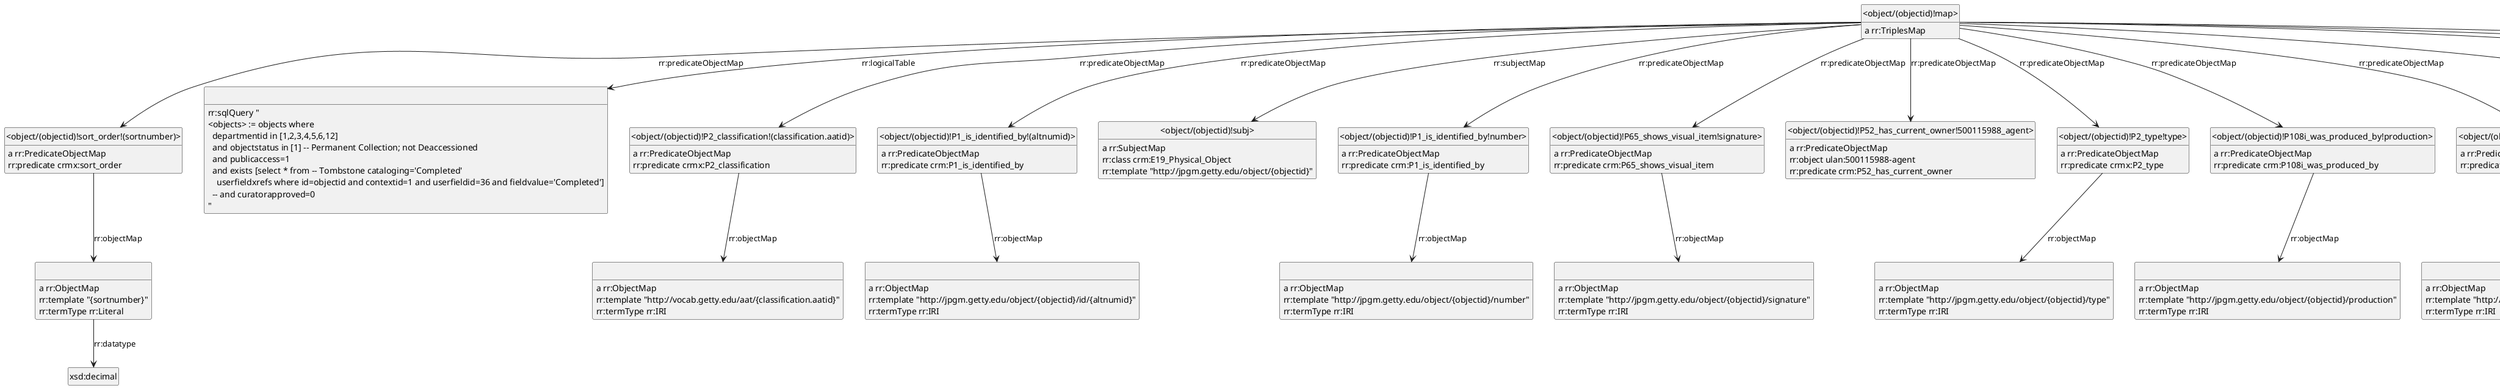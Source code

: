 @startuml
hide empty methods
hide empty attributes
hide circle
skinparam classAttributeIconSize 0
class _object_objectid_sort_order_sortnumber_ as "<object/(objectid)!sort_order!(sortnumber)>"
_object_objectid_sort_order_sortnumber_ : a rr:PredicateObjectMap
class _r1544016337r19_ as " "
_object_objectid_sort_order_sortnumber_ -down-> _r1544016337r19_ : rr:objectMap
_object_objectid_sort_order_sortnumber_ : rr:predicate crmx:sort_order
class _object_objectid_id_P3_has_note_objectid_ as "<object/(objectid)/id!P3_has_note!(objectid)>"
_object_objectid_id_P3_has_note_objectid_ : a rr:PredicateObjectMap
class _r1544016337r22_ as " "
_object_objectid_id_P3_has_note_objectid_ -down-> _r1544016337r22_ : rr:objectMap
_object_objectid_id_P3_has_note_objectid_ : rr:predicate crm:P3_has_note
class _r1544016336r18_ as " "
_r1544016336r18_ : rr:sqlQuery "\n<objects> := objects where \n  departmentid in [1,2,3,4,5,6,12]\n  and objectstatus in [1] -- Permanent Collection; not Deaccessioned \n  and publicaccess=1\n  and exists [select * from -- Tombstone cataloging='Completed'\n    userfieldxrefs where id=objectid and contextid=1 and userfieldid=36 and fieldvalue='Completed']\n  -- and curatorapproved=0  \n"
class _object_objectid_id_map_ as "<object/(objectid)/id!map>"
_object_objectid_id_map_ : a rr:TriplesMap
_object_objectid_id_map_ -down-> _object_objectid_id_P3_has_note_objectid_ : rr:predicateObjectMap
class _object_objectid_id_subj_ as "<object/(objectid)/id!subj>"
_object_objectid_id_map_ -down-> _object_objectid_id_subj_ : rr:subjectMap
class _object_objectid_id_P2_has_type_300404012_ as "<object/(objectid)/id!P2_has_type!300404012>"
_object_objectid_id_map_ -down-> _object_objectid_id_P2_has_type_300404012_ : rr:predicateObjectMap
class _r1544016337r23_ as " "
_object_objectid_id_map_ -down-> _r1544016337r23_ : rr:logicalTable
class _department_departmentid_P131_is_identified_by_name_ as "<department/(departmentid)!P131_is_identified_by!name>"
_department_departmentid_P131_is_identified_by_name_ : a rr:PredicateObjectMap
class _r1544016336r0_ as " "
_department_departmentid_P131_is_identified_by_name_ -down-> _r1544016336r0_ : rr:objectMap
_department_departmentid_P131_is_identified_by_name_ : rr:predicate crm:P131_is_identified_by
class _r1544016336r1_ as " "
_r1544016336r1_ : rr:sqlQuery "select * from \ndepartments\n where maintableid=108\n  and departmentid in [1,2,3,4,5,6,12]\n"
class _object_objectid_production_subj_ as "<object/(objectid)/production!subj>"
_object_objectid_production_subj_ : a rr:SubjectMap
_object_objectid_production_subj_ : rr:class crm:E12_Production
_object_objectid_production_subj_ : rr:template "http://jpgm.getty.edu/object/{objectid}/production"
class _id_type_urlify_description_prefLabel_description_ as "<id/type/urlify(description)!prefLabel!(description)>"
_id_type_urlify_description_prefLabel_description_ : a rr:PredicateObjectMap
class _r1544016336r6_ as " "
_id_type_urlify_description_prefLabel_description_ -down-> _r1544016336r6_ : rr:objectMap
_id_type_urlify_description_prefLabel_description_ : rr:predicate skos:prefLabel
class _r1544016337r20_ as " "
_r1544016337r20_ : a rr:ObjectMap
_r1544016337r20_ : rr:template "{culture}"
_r1544016337r20_ : rr:termType rr:Literal
class _object_objectid_production_P4_has_time_span_date_ as "<object/(objectid)/production!P4_has_time-span!date>"
_object_objectid_production_P4_has_time_span_date_ : a rr:PredicateObjectMap
class _r1544016337r34_ as " "
_object_objectid_production_P4_has_time_span_date_ -down-> _r1544016337r34_ : rr:objectMap
_object_objectid_production_P4_has_time_span_date_ : rr:predicate crm:P4_has_time-span
class _object_objectid_production_date_P82b_end_of_the_end_dateend_ as "<object/(objectid)/production/date!P82b_end_of_the_end!(dateend)>"
_object_objectid_production_date_P82b_end_of_the_end_dateend_ : a rr:PredicateObjectMap
class _r1544016337r38_ as " "
_object_objectid_production_date_P82b_end_of_the_end_dateend_ -down-> _r1544016337r38_ : rr:objectMap
_object_objectid_production_date_P82b_end_of_the_end_dateend_ : rr:predicate crm:P82b_end_of_the_end
class _id_type_map_ as "<id/type/!map>"
_id_type_map_ : a rr:TriplesMap
class _id_type_subj_ as "<id/type/!subj>"
_id_type_map_ -down-> _id_type_subj_ : rr:subjectMap
class _id_type_label_Identifier_type_ as "<id/type/!label!Identifier_type>"
_id_type_map_ -down-> _id_type_label_Identifier_type_ : rr:predicateObjectMap
class _r1544016336r4_ as " "
_id_type_map_ -down-> _r1544016336r4_ : rr:logicalTable
class _r1544016336r11_ as " "
_r1544016336r11_ : a rr:ObjectMap
_r1544016336r11_ : rr:template "http://jpgm.getty.edu/object/status/{objectstatusid}"
_r1544016336r11_ : rr:termType rr:IRI
class _object_objectid_type_prefLabel_objectname_ as "<object/(objectid)/type!prefLabel!(objectname)>"
_object_objectid_type_prefLabel_objectname_ : a rr:PredicateObjectMap
class _r1544016337r43_ as " "
_object_objectid_type_prefLabel_objectname_ -down-> _r1544016337r43_ : rr:objectMap
_object_objectid_type_prefLabel_objectname_ : rr:predicate skos:prefLabel
_r1544016336r4_ : rr:sqlQuery "select * from \n<objects>, altnums\n where altnums.tableid=108\n  and objects.objectid=altnums.id\n-- TODO MUSLOD-9: \n-- map description to AAT or urlify it?\n-- ignore remarks?\n"
_id_type_label_Identifier_type_ : a rr:PredicateObjectMap
_id_type_label_Identifier_type_ : rr:object "Identifier type"
_id_type_label_Identifier_type_ : rr:predicate rdfs:label
class _object_status_label_Object_status_ as "<object/status/!label!Object_status>"
_object_status_label_Object_status_ : a rr:PredicateObjectMap
_object_status_label_Object_status_ : rr:object "Object status"
_object_status_label_Object_status_ : rr:predicate rdfs:label
class _r1544016336r16_ as " "
_r1544016336r16_ : a rr:ObjectMap
_r1544016336r16_ : rr:template "http://jpgm.getty.edu/object/{objectid}/marking"
_r1544016336r16_ : rr:termType rr:IRI
class _object_objectid_id_altnumid_P3_has_note_altnum_ as "<object/(objectid)/id/(altnumid)!P3_has_note!(altnum)>"
_object_objectid_id_altnumid_P3_has_note_altnum_ : a rr:PredicateObjectMap
class _r1544016337r25_ as " "
_object_objectid_id_altnumid_P3_has_note_altnum_ -down-> _r1544016337r25_ : rr:objectMap
_object_objectid_id_altnumid_P3_has_note_altnum_ : rr:predicate crm:P3_has_note
class _object_objectid_marking_subj_ as "<object/(objectid)/marking!subj>"
_object_objectid_marking_subj_ : a rr:SubjectMap
_object_objectid_marking_subj_ : rr:class crm:E37_Mark
_object_objectid_marking_subj_ : rr:template "http://jpgm.getty.edu/object/{objectid}/marking"
class _object_objectid_inscription_subj_ as "<object/(objectid)/inscription!subj>"
_object_objectid_inscription_subj_ : a rr:SubjectMap
_object_objectid_inscription_subj_ : rr:class crm:E34_Inscription
_object_objectid_inscription_subj_ : rr:template "http://jpgm.getty.edu/object/{objectid}/inscription"
class _object_objectid_P2_classification_classification_aatid_ as "<object/(objectid)!P2_classification!(classification.aatid)>"
_object_objectid_P2_classification_classification_aatid_ : a rr:PredicateObjectMap
class _r1544016336r10_ as " "
_object_objectid_P2_classification_classification_aatid_ -down-> _r1544016336r10_ : rr:objectMap
_object_objectid_P2_classification_classification_aatid_ : rr:predicate crmx:P2_classification
class _r1544016336r3_ as " "
_r1544016336r3_ : rr:sqlQuery "select * from \ndepartments\n where maintableid=108\n  and departmentid in [1,2,3,4,5,6,12]\n"
class _id_type_urlify_description_subj_ as "<id/type/urlify(description)!subj>"
_id_type_urlify_description_subj_ : a rr:SubjectMap
_id_type_urlify_description_subj_ : rr:class skos:Concept
_id_type_urlify_description_subj_ : rr:template "http://jpgm.getty.edu/id/type/urlify{description}"
class _object_objectid_number_P2_has_type_300312355_ as "<object/(objectid)/number!P2_has_type!300312355>"
_object_objectid_number_P2_has_type_300312355_ : a rr:PredicateObjectMap
class aat_300312355 as "aat:300312355"
_object_objectid_number_P2_has_type_300312355_ -down-> aat_300312355 : rr:object
_object_objectid_number_P2_has_type_300312355_ : rr:predicate crm:P2_has_type
class ulan_500115988_agent_subj as "ulan:500115988-agent!subj"
ulan_500115988_agent_subj : a rr:SubjectMap
ulan_500115988_agent_subj : rr:class crm:E40_Legal_Body
ulan_500115988_agent_subj : rr:constant ulan:500115988-agent
class _r1544016337r26_ as " "
_r1544016337r26_ : rr:sqlQuery "select * from \n<objects>, altnums\n where altnums.tableid=108\n  and objects.objectid=altnums.id\n-- TODO MUSLOD-9: \n-- map description to AAT or urlify it?\n-- ignore remarks?\n"
class _r1544016337r33_ as " "
_r1544016337r33_ : a rr:ObjectMap
_r1544016337r33_ : rr:template "http://jpgm.getty.edu/object/{objectid}/culture/{objcontextid}"
_r1544016337r33_ : rr:termType rr:IRI
class _object_objectid_marking_map_ as "<object/(objectid)/marking!map>"
_object_objectid_marking_map_ : a rr:TriplesMap
class _object_objectid_marking_P2_has_type_300028744_ as "<object/(objectid)/marking!P2_has_type!300028744>"
_object_objectid_marking_map_ -down-> _object_objectid_marking_P2_has_type_300028744_ : rr:predicateObjectMap
class _object_objectid_marking_P3_has_note_markings_ as "<object/(objectid)/marking!P3_has_note!(markings)>"
_object_objectid_marking_map_ -down-> _object_objectid_marking_P3_has_note_markings_ : rr:predicateObjectMap
_object_objectid_marking_map_ -down-> _object_objectid_marking_subj_ : rr:subjectMap
class _r1544016337r30_ as " "
_object_objectid_marking_map_ -down-> _r1544016337r30_ : rr:logicalTable
class _r1544016337r49_ as " "
_r1544016337r49_ : rr:sqlQuery "select * from \n<objects>\n where objectstatus=1 -- Permanent Collection\n"
class _r1544016337r42_ as " "
_r1544016337r42_ : rr:sqlQuery "\n<objects> := objects where \n  departmentid in [1,2,3,4,5,6,12]\n  and objectstatus in [1] -- Permanent Collection; not Deaccessioned \n  and publicaccess=1\n  and exists [select * from -- Tombstone cataloging='Completed'\n    userfieldxrefs where id=objectid and contextid=1 and userfieldid=36 and fieldvalue='Completed']\n  -- and curatorapproved=0  \n"
class _object_objectid_P1_is_identified_by_altnumid_ as "<object/(objectid)!P1_is_identified_by!(altnumid)>"
_object_objectid_P1_is_identified_by_altnumid_ : a rr:PredicateObjectMap
class _r1544016336r8_ as " "
_object_objectid_P1_is_identified_by_altnumid_ -down-> _r1544016336r8_ : rr:objectMap
_object_objectid_P1_is_identified_by_altnumid_ : rr:predicate crm:P1_is_identified_by
class _object_objectid_production_date_map_ as "<object/(objectid)/production/date!map>"
_object_objectid_production_date_map_ : a rr:TriplesMap
class _object_objectid_production_date_P3_has_note_dated_ as "<object/(objectid)/production/date!P3_has_note!(dated)>"
_object_objectid_production_date_map_ -down-> _object_objectid_production_date_P3_has_note_dated_ : rr:predicateObjectMap
class _object_objectid_production_date_subj_ as "<object/(objectid)/production/date!subj>"
_object_objectid_production_date_map_ -down-> _object_objectid_production_date_subj_ : rr:subjectMap
class _object_objectid_production_date_P82a_begin_of_the_begin_datebegin_ as "<object/(objectid)/production/date!P82a_begin_of_the_begin!(datebegin)>"
_object_objectid_production_date_map_ -down-> _object_objectid_production_date_P82a_begin_of_the_begin_datebegin_ : rr:predicateObjectMap
_object_objectid_production_date_map_ -down-> _object_objectid_production_date_P82b_end_of_the_end_dateend_ : rr:predicateObjectMap
class _r1544016337r39_ as " "
_object_objectid_production_date_map_ -down-> _r1544016337r39_ : rr:logicalTable
class _r1544016337r37_ as " "
_r1544016337r37_ : a rr:ObjectMap
class xsd_gYear as "xsd:gYear"
_r1544016337r37_ -down-> xsd_gYear : rr:datatype
_r1544016337r37_ : rr:template "{datebegin}"
_r1544016337r37_ : rr:termType rr:Literal
class aat_classification_aatid_subj as "aat:(classification.aatid)!subj"
aat_classification_aatid_subj : a rr:SubjectMap
aat_classification_aatid_subj : rr:template "http://vocab.getty.edu/aat/{classification.aatid}"
class _r1544016337r45_ as " "
_r1544016337r45_ : rr:sqlQuery "select * from \nobjectstatus\n where objectstatusid in [1,3]\n"
class _r1544016337r44_ as " "
_r1544016337r44_ : rr:sqlQuery "select * from \nobjectstatus\n where objectstatusid in [1,3]\n"
class _department_departmentid_P107i_is_current_or_former_member_of_500115988_agent_ as "<department/(departmentid)!P107i_is_current_or_former_member_of!500115988_agent>"
_department_departmentid_P107i_is_current_or_former_member_of_500115988_agent_ : a rr:PredicateObjectMap
_department_departmentid_P107i_is_current_or_former_member_of_500115988_agent_ : rr:object ulan:500115988-agent
_department_departmentid_P107i_is_current_or_former_member_of_500115988_agent_ : rr:predicate crm:P107i_is_current_or_former_member_of
_r1544016337r34_ : a rr:ObjectMap
_r1544016337r34_ : rr:template "http://jpgm.getty.edu/object/{objectid}/production/date"
_r1544016337r34_ : rr:termType rr:IRI
class _r1544016337r35_ as " "
_r1544016337r35_ : rr:sqlQuery "select * from \n<objects>\n where dated is not null or datebegin is not null or dateend is not null\n"
class _r1544016337r47_ as " "
_r1544016337r47_ : rr:sqlQuery "select * from \n<objects>, classification\n where object.classificationid=classification.classificationid\n"
class _object_status_subj_ as "<object/status/!subj>"
_object_status_subj_ : a rr:SubjectMap
_object_status_subj_ : rr:class skos:ConceptScheme
_object_status_subj_ : rr:constant <object/status/>
class _object_objectid_type_subj_ as "<object/(objectid)/type!subj>"
_object_objectid_type_subj_ : a rr:SubjectMap
_object_objectid_type_subj_ : rr:class skos:Concept
_object_objectid_type_subj_ : rr:template "http://jpgm.getty.edu/object/{objectid}/type"
class _r1544016337r32_ as " "
_r1544016337r32_ : rr:sqlQuery "\n<objects> := objects where \n  departmentid in [1,2,3,4,5,6,12]\n  and objectstatus in [1] -- Permanent Collection; not Deaccessioned \n  and publicaccess=1\n  and exists [select * from -- Tombstone cataloging='Completed'\n    userfieldxrefs where id=objectid and contextid=1 and userfieldid=36 and fieldvalue='Completed']\n  -- and curatorapproved=0  \n"
_r1544016337r39_ : rr:sqlQuery "select * from \n<objects>\n where dated is not null or datebegin is not null or dateend is not null\n"
_r1544016337r43_ : a rr:ObjectMap
_r1544016337r43_ : rr:template "{objectname}"
_r1544016337r43_ : rr:termType rr:Literal
class _object_objectid_subj_ as "<object/(objectid)!subj>"
_object_objectid_subj_ : a rr:SubjectMap
_object_objectid_subj_ : rr:class crm:E19_Physical_Object
_object_objectid_subj_ : rr:template "http://jpgm.getty.edu/object/{objectid}"
_object_objectid_production_date_P3_has_note_dated_ : a rr:PredicateObjectMap
class _r1544016337r36_ as " "
_object_objectid_production_date_P3_has_note_dated_ -down-> _r1544016337r36_ : rr:objectMap
_object_objectid_production_date_P3_has_note_dated_ : rr:predicate crm:P3_has_note
class _id_type_urlify_description_map_ as "<id/type/urlify(description)!map>"
_id_type_urlify_description_map_ : a rr:TriplesMap
_id_type_urlify_description_map_ -down-> _id_type_urlify_description_prefLabel_description_ : rr:predicateObjectMap
class _id_type_urlify_description_inScheme_ as "<id/type/urlify(description)!inScheme!>"
_id_type_urlify_description_map_ -down-> _id_type_urlify_description_inScheme_ : rr:predicateObjectMap
_id_type_urlify_description_map_ -down-> _id_type_urlify_description_subj_ : rr:subjectMap
class _r1544016336r5_ as " "
_id_type_urlify_description_map_ -down-> _r1544016336r5_ : rr:logicalTable
_r1544016336r5_ : rr:sqlQuery "select * from \n<objects>, altnums\n where altnums.tableid=108\n  and objects.objectid=altnums.id\n-- TODO MUSLOD-9: \n-- map description to AAT or urlify it?\n-- ignore remarks?\n"
_r1544016336r10_ : a rr:ObjectMap
_r1544016336r10_ : rr:template "http://vocab.getty.edu/aat/{classification.aatid}"
_r1544016336r10_ : rr:termType rr:IRI
_r1544016337r19_ : a rr:ObjectMap
class xsd_decimal as "xsd:decimal"
_r1544016337r19_ -down-> xsd_decimal : rr:datatype
_r1544016337r19_ : rr:template "{sortnumber}"
_r1544016337r19_ : rr:termType rr:Literal
class _r1544016337r21_ as " "
_r1544016337r21_ : rr:sqlQuery "select * from \n<objects>, objcontext\n where objects.objectid=objcontext.objectid\n  and culture is not null\n"
_r1544016336r6_ : a rr:ObjectMap
_r1544016336r6_ : rr:template "{description}"
_r1544016336r6_ : rr:termType rr:Literal
class _object_status_map_ as "<object/status/!map>"
_object_status_map_ : a rr:TriplesMap
_object_status_map_ -down-> _object_status_label_Object_status_ : rr:predicateObjectMap
_object_status_map_ -down-> _object_status_subj_ : rr:subjectMap
_object_status_map_ -down-> _r1544016337r44_ : rr:logicalTable
_object_objectid_id_P2_has_type_300404012_ : a rr:PredicateObjectMap
class aat_300404012 as "aat:300404012"
_object_objectid_id_P2_has_type_300404012_ -down-> aat_300404012 : rr:object
_object_objectid_id_P2_has_type_300404012_ : rr:predicate crm:P2_has_type
_object_objectid_marking_P3_has_note_markings_ : a rr:PredicateObjectMap
class _r1544016337r29_ as " "
_object_objectid_marking_P3_has_note_markings_ -down-> _r1544016337r29_ : rr:objectMap
_object_objectid_marking_P3_has_note_markings_ : rr:predicate crm:P3_has_note
class _r1544016337r28_ as " "
_r1544016337r28_ : rr:sqlQuery "\n<objects> := objects where \n  departmentid in [1,2,3,4,5,6,12]\n  and objectstatus in [1] -- Permanent Collection; not Deaccessioned \n  and publicaccess=1\n  and exists [select * from -- Tombstone cataloging='Completed'\n    userfieldxrefs where id=objectid and contextid=1 and userfieldid=36 and fieldvalue='Completed']\n  -- and curatorapproved=0  \n"
class _department_departmentid_subj_ as "<department/(departmentid)!subj>"
_department_departmentid_subj_ : a rr:SubjectMap
_department_departmentid_subj_ : rr:class crm:E74_Group
_department_departmentid_subj_ : rr:template "http://jpgm.getty.edu/department/{departmentid}"
_r1544016336r0_ : a rr:ObjectMap
_r1544016336r0_ : rr:template "http://jpgm.getty.edu/department/{departmentid}/name"
_r1544016336r0_ : rr:termType rr:IRI
class _department_departmentid_map_ as "<department/(departmentid)!map>"
_department_departmentid_map_ : a rr:TriplesMap
_department_departmentid_map_ -down-> _department_departmentid_P131_is_identified_by_name_ : rr:predicateObjectMap
_department_departmentid_map_ -down-> _department_departmentid_subj_ : rr:subjectMap
_department_departmentid_map_ -down-> _department_departmentid_P107i_is_current_or_former_member_of_500115988_agent_ : rr:predicateObjectMap
_department_departmentid_map_ -down-> _r1544016336r1_ : rr:logicalTable
_r1544016337r30_ : rr:sqlQuery "\n<objects> := objects where \n  departmentid in [1,2,3,4,5,6,12]\n  and objectstatus in [1] -- Permanent Collection; not Deaccessioned \n  and publicaccess=1\n  and exists [select * from -- Tombstone cataloging='Completed'\n    userfieldxrefs where id=objectid and contextid=1 and userfieldid=36 and fieldvalue='Completed']\n  -- and curatorapproved=0  \n"
class _object_objectid_P1_is_identified_by_number_ as "<object/(objectid)!P1_is_identified_by!number>"
_object_objectid_P1_is_identified_by_number_ : a rr:PredicateObjectMap
class _r1544016336r9_ as " "
_object_objectid_P1_is_identified_by_number_ -down-> _r1544016336r9_ : rr:objectMap
_object_objectid_P1_is_identified_by_number_ : rr:predicate crm:P1_is_identified_by
class _object_status_objectstatusid_inScheme_ as "<object/status/(objectstatusid)!inScheme!>"
_object_status_objectstatusid_inScheme_ : a rr:PredicateObjectMap
_object_status_objectstatusid_inScheme_ : rr:object <object/status/>
_object_status_objectstatusid_inScheme_ : rr:predicate skos:inScheme
class ulan_500115988_agent_label_JPGM as "ulan:500115988-agent!label!JPGM"
ulan_500115988_agent_label_JPGM : a rr:PredicateObjectMap
ulan_500115988_agent_label_JPGM : rr:object "JPGM"
ulan_500115988_agent_label_JPGM : rr:predicate rdfs:label
class _object_objectid_number_subj_ as "<object/(objectid)/number!subj>"
_object_objectid_number_subj_ : a rr:SubjectMap
_object_objectid_number_subj_ : rr:class crm:E42_Identifier
_object_objectid_number_subj_ : rr:template "http://jpgm.getty.edu/object/{objectid}/number"
_r1544016336r8_ : a rr:ObjectMap
_r1544016336r8_ : rr:template "http://jpgm.getty.edu/object/{objectid}/id/{altnumid}"
_r1544016336r8_ : rr:termType rr:IRI
class _object_objectid_P65_shows_visual_item_signature_ as "<object/(objectid)!P65_shows_visual_item!signature>"
_object_objectid_P65_shows_visual_item_signature_ : a rr:PredicateObjectMap
class _r1544016336r17_ as " "
_object_objectid_P65_shows_visual_item_signature_ -down-> _r1544016336r17_ : rr:objectMap
_object_objectid_P65_shows_visual_item_signature_ : rr:predicate crm:P65_shows_visual_item
_id_type_urlify_description_inScheme_ : a rr:PredicateObjectMap
_id_type_urlify_description_inScheme_ : rr:object <id/type/>
_id_type_urlify_description_inScheme_ : rr:predicate skos:inScheme
class _r1544016336r7_ as " "
_r1544016336r7_ : a rr:ObjectMap
_r1544016336r7_ : rr:template "http://jpgm.getty.edu/object/{objectid}/production"
_r1544016336r7_ : rr:termType rr:IRI
class _object_objectid_id_altnumid_map_ as "<object/(objectid)/id/(altnumid)!map>"
_object_objectid_id_altnumid_map_ : a rr:TriplesMap
class _object_objectid_id_altnumid_P2_has_type_urlify_description_ as "<object/(objectid)/id/(altnumid)!P2_has_type!urlify(description)>"
_object_objectid_id_altnumid_map_ -down-> _object_objectid_id_altnumid_P2_has_type_urlify_description_ : rr:predicateObjectMap
_object_objectid_id_altnumid_map_ -down-> _object_objectid_id_altnumid_P3_has_note_altnum_ : rr:predicateObjectMap
class _object_objectid_id_altnumid_subj_ as "<object/(objectid)/id/(altnumid)!subj>"
_object_objectid_id_altnumid_map_ -down-> _object_objectid_id_altnumid_subj_ : rr:subjectMap
_object_objectid_id_altnumid_map_ -down-> _r1544016337r26_ : rr:logicalTable
class _object_status_objectstatusid_prefLabel_objectstatus_ as "<object/status/(objectstatusid)!prefLabel!(objectstatus)>"
_object_status_objectstatusid_prefLabel_objectstatus_ : a rr:PredicateObjectMap
class _r1544016337r46_ as " "
_object_status_objectstatusid_prefLabel_objectstatus_ -down-> _r1544016337r46_ : rr:objectMap
_object_status_objectstatusid_prefLabel_objectstatus_ : rr:predicate skos:prefLabel
class _r1544016337r40_ as " "
_r1544016337r40_ : a rr:ObjectMap
_r1544016337r40_ : rr:template "{signed}"
_r1544016337r40_ : rr:termType rr:Literal
class _object_objectid_culture_objcontextid_P3_has_note_culture_ as "<object/(objectid)/culture/(objcontextid)!P3_has_note!(culture)>"
_object_objectid_culture_objcontextid_P3_has_note_culture_ : a rr:PredicateObjectMap
_object_objectid_culture_objcontextid_P3_has_note_culture_ -down-> _r1544016337r20_ : rr:objectMap
_object_objectid_culture_objcontextid_P3_has_note_culture_ : rr:predicate crm:P3_has_note
class _object_status_objectstatusid_subj_ as "<object/status/(objectstatusid)!subj>"
_object_status_objectstatusid_subj_ : a rr:SubjectMap
_object_status_objectstatusid_subj_ : rr:class crm:E55_Type
_object_status_objectstatusid_subj_ : rr:template "http://jpgm.getty.edu/object/status/{objectstatusid}"
class _object_objectid_P52_has_current_owner_500115988_agent_ as "<object/(objectid)!P52_has_current_owner!500115988_agent>"
_object_objectid_P52_has_current_owner_500115988_agent_ : a rr:PredicateObjectMap
_object_objectid_P52_has_current_owner_500115988_agent_ : rr:object ulan:500115988-agent
_object_objectid_P52_has_current_owner_500115988_agent_ : rr:predicate crm:P52_has_current_owner
class _object_objectid_number_map_ as "<object/(objectid)/number!map>"
_object_objectid_number_map_ : a rr:TriplesMap
class _object_objectid_number_P3_has_note_objectnumber_ as "<object/(objectid)/number!P3_has_note!(objectnumber)>"
_object_objectid_number_map_ -down-> _object_objectid_number_P3_has_note_objectnumber_ : rr:predicateObjectMap
_object_objectid_number_map_ -down-> _object_objectid_number_P2_has_type_300312355_ : rr:predicateObjectMap
_object_objectid_number_map_ -down-> _object_objectid_number_subj_ : rr:subjectMap
_object_objectid_number_map_ -down-> _r1544016337r32_ : rr:logicalTable
class _r1544016336r13_ as " "
_r1544016336r13_ : a rr:ObjectMap
_r1544016336r13_ : rr:template "http://jpgm.getty.edu/object/{objectid}/id"
_r1544016336r13_ : rr:termType rr:IRI
class _object_objectid_culture_objcontextid_map_ as "<object/(objectid)/culture/(objcontextid)!map>"
_object_objectid_culture_objcontextid_map_ : a rr:TriplesMap
_object_objectid_culture_objcontextid_map_ -down-> _object_objectid_culture_objcontextid_P3_has_note_culture_ : rr:predicateObjectMap
class _object_objectid_culture_objcontextid_subj_ as "<object/(objectid)/culture/(objcontextid)!subj>"
_object_objectid_culture_objcontextid_map_ -down-> _object_objectid_culture_objcontextid_subj_ : rr:subjectMap
_object_objectid_culture_objcontextid_map_ -down-> _r1544016337r21_ : rr:logicalTable
class _object_objectid_production_P10_falls_within_objcontextid_ as "<object/(objectid)/production!P10_falls_within!(objcontextid)>"
_object_objectid_production_P10_falls_within_objcontextid_ : a rr:PredicateObjectMap
_object_objectid_production_P10_falls_within_objcontextid_ -down-> _r1544016337r33_ : rr:objectMap
_object_objectid_production_P10_falls_within_objcontextid_ : rr:predicate crm:P10_falls_within
class _object_objectid_P2_type_type_ as "<object/(objectid)!P2_type!type>"
_object_objectid_P2_type_type_ : a rr:PredicateObjectMap
class _r1544016336r12_ as " "
_object_objectid_P2_type_type_ -down-> _r1544016336r12_ : rr:objectMap
_object_objectid_P2_type_type_ : rr:predicate crmx:P2_type
class _object_objectid_inscription_P2_has_type_300028702_ as "<object/(objectid)/inscription!P2_has_type!300028702>"
_object_objectid_inscription_P2_has_type_300028702_ : a rr:PredicateObjectMap
class aat_300028702 as "aat:300028702"
_object_objectid_inscription_P2_has_type_300028702_ -down-> aat_300028702 : rr:object
_object_objectid_inscription_P2_has_type_300028702_ : rr:predicate crm:P2_has_type
_r1544016336r17_ : a rr:ObjectMap
_r1544016336r17_ : rr:template "http://jpgm.getty.edu/object/{objectid}/signature"
_r1544016336r17_ : rr:termType rr:IRI
class _department_departmentid_name_subj_ as "<department/(departmentid)/name!subj>"
_department_departmentid_name_subj_ : a rr:SubjectMap
_department_departmentid_name_subj_ : rr:class crm:E82_Actor_Appellation
_department_departmentid_name_subj_ : rr:template "http://jpgm.getty.edu/department/{departmentid}/name"
class _r1544016336r2_ as " "
_r1544016336r2_ : a rr:ObjectMap
_r1544016336r2_ : rr:template "{department}"
_r1544016336r2_ : rr:termType rr:Literal
class _object_objectid_production_map_ as "<object/(objectid)/production!map>"
_object_objectid_production_map_ : a rr:TriplesMap
_object_objectid_production_map_ -down-> _object_objectid_production_P4_has_time_span_date_ : rr:predicateObjectMap
_object_objectid_production_map_ -down-> _object_objectid_production_subj_ : rr:subjectMap
_object_objectid_production_map_ -down-> _object_objectid_production_P10_falls_within_objcontextid_ : rr:predicateObjectMap
_object_objectid_production_map_ -down-> _r1544016337r35_ : rr:logicalTable
class _object_objectid_P108i_was_produced_by_production_ as "<object/(objectid)!P108i_was_produced_by!production>"
_object_objectid_P108i_was_produced_by_production_ : a rr:PredicateObjectMap
_object_objectid_P108i_was_produced_by_production_ -down-> _r1544016336r7_ : rr:objectMap
_object_objectid_P108i_was_produced_by_production_ : rr:predicate crm:P108i_was_produced_by
class _object_objectid_type_map_ as "<object/(objectid)/type!map>"
_object_objectid_type_map_ : a rr:TriplesMap
_object_objectid_type_map_ -down-> _object_objectid_type_prefLabel_objectname_ : rr:predicateObjectMap
_object_objectid_type_map_ -down-> _object_objectid_type_subj_ : rr:subjectMap
_object_objectid_type_map_ -down-> _r1544016337r42_ : rr:logicalTable
class _r1544016336r15_ as " "
_r1544016336r15_ : a rr:ObjectMap
_r1544016336r15_ : rr:template "http://jpgm.getty.edu/object/{objectid}/inscription"
_r1544016336r15_ : rr:termType rr:IRI
class _r1544016336r14_ as " "
_r1544016336r14_ : a rr:ObjectMap
_r1544016336r14_ : rr:template "http://jpgm.getty.edu/department/{departmentid}"
_r1544016336r14_ : rr:termType rr:IRI
class _object_objectid_inscription_P3_has_note_inscribed_ as "<object/(objectid)/inscription!P3_has_note!(inscribed)>"
_object_objectid_inscription_P3_has_note_inscribed_ : a rr:PredicateObjectMap
class _r1544016337r27_ as " "
_object_objectid_inscription_P3_has_note_inscribed_ -down-> _r1544016337r27_ : rr:objectMap
_object_objectid_inscription_P3_has_note_inscribed_ : rr:predicate crm:P3_has_note
_r1544016336r12_ : a rr:ObjectMap
_r1544016336r12_ : rr:template "http://jpgm.getty.edu/object/{objectid}/type"
_r1544016336r12_ : rr:termType rr:IRI
_object_objectid_marking_P2_has_type_300028744_ : a rr:PredicateObjectMap
class aat_300028744 as "aat:300028744"
_object_objectid_marking_P2_has_type_300028744_ -down-> aat_300028744 : rr:object
_object_objectid_marking_P2_has_type_300028744_ : rr:predicate crm:P2_has_type
_object_objectid_id_subj_ : a rr:SubjectMap
_object_objectid_id_subj_ : rr:class crm:E42_Identifier
_object_objectid_id_subj_ : rr:template "http://jpgm.getty.edu/object/{objectid}/id"
class _object_objectid_P48_has_preferred_identifier_id_ as "<object/(objectid)!P48_has_preferred_identifier!id>"
_object_objectid_P48_has_preferred_identifier_id_ : a rr:PredicateObjectMap
_object_objectid_P48_has_preferred_identifier_id_ -down-> _r1544016336r13_ : rr:objectMap
_object_objectid_P48_has_preferred_identifier_id_ : rr:predicate crm:P48_has_preferred_identifier
class _department_departmentid_name_map_ as "<department/(departmentid)/name!map>"
_department_departmentid_name_map_ : a rr:TriplesMap
_department_departmentid_name_map_ -down-> _department_departmentid_name_subj_ : rr:subjectMap
class _department_departmentid_name_P3_has_note_department_ as "<department/(departmentid)/name!P3_has_note!(department)>"
_department_departmentid_name_map_ -down-> _department_departmentid_name_P3_has_note_department_ : rr:predicateObjectMap
_department_departmentid_name_map_ -down-> _r1544016336r3_ : rr:logicalTable
_r1544016336r9_ : a rr:ObjectMap
_r1544016336r9_ : rr:template "http://jpgm.getty.edu/object/{objectid}/number"
_r1544016336r9_ : rr:termType rr:IRI
_r1544016337r25_ : a rr:ObjectMap
_r1544016337r25_ : rr:template "{altnum}"
_r1544016337r25_ : rr:termType rr:Literal
class aat_classification_aatid_prefLabel_classification_ as "aat:(classification.aatid)!prefLabel!(classification)"
aat_classification_aatid_prefLabel_classification_ : a rr:PredicateObjectMap
class _r1544016337r48_ as " "
aat_classification_aatid_prefLabel_classification_ -down-> _r1544016337r48_ : rr:objectMap
aat_classification_aatid_prefLabel_classification_ : rr:predicate skos:prefLabel
class _r1544016337r24_ as " "
_r1544016337r24_ : a rr:ObjectMap
_r1544016337r24_ : rr:template "http://jpgm.getty.edu/id/type/urlify{description}"
_r1544016337r24_ : rr:termType rr:IRI
class _object_objectid_inscription_map_ as "<object/(objectid)/inscription!map>"
_object_objectid_inscription_map_ : a rr:TriplesMap
_object_objectid_inscription_map_ -down-> _object_objectid_inscription_P2_has_type_300028702_ : rr:predicateObjectMap
_object_objectid_inscription_map_ -down-> _object_objectid_inscription_subj_ : rr:subjectMap
_object_objectid_inscription_map_ -down-> _object_objectid_inscription_P3_has_note_inscribed_ : rr:predicateObjectMap
_object_objectid_inscription_map_ -down-> _r1544016337r28_ : rr:logicalTable
_r1544016337r46_ : a rr:ObjectMap
_r1544016337r46_ : rr:template "{objectstatus}"
_r1544016337r46_ : rr:termType rr:Literal
class _object_objectid_signature_map_ as "<object/(objectid)/signature!map>"
_object_objectid_signature_map_ : a rr:TriplesMap
class _object_objectid_signature_P2_has_type_300028705_ as "<object/(objectid)/signature!P2_has_type!300028705>"
_object_objectid_signature_map_ -down-> _object_objectid_signature_P2_has_type_300028705_ : rr:predicateObjectMap
class _object_objectid_signature_P3_has_note_signed_ as "<object/(objectid)/signature!P3_has_note!(signed)>"
_object_objectid_signature_map_ -down-> _object_objectid_signature_P3_has_note_signed_ : rr:predicateObjectMap
class _object_objectid_signature_subj_ as "<object/(objectid)/signature!subj>"
_object_objectid_signature_map_ -down-> _object_objectid_signature_subj_ : rr:subjectMap
class _r1544016337r41_ as " "
_object_objectid_signature_map_ -down-> _r1544016337r41_ : rr:logicalTable
_r1544016337r22_ : a rr:ObjectMap
_r1544016337r22_ : rr:template "{objectid}"
_r1544016337r22_ : rr:termType rr:Literal
_r1544016337r29_ : a rr:ObjectMap
_r1544016337r29_ : rr:template "{markings}"
_r1544016337r29_ : rr:termType rr:Literal
class aat_classification_aatid_map as "aat:(classification.aatid)!map"
aat_classification_aatid_map : a rr:TriplesMap
aat_classification_aatid_map -down-> aat_classification_aatid_subj : rr:subjectMap
aat_classification_aatid_map -down-> aat_classification_aatid_prefLabel_classification_ : rr:predicateObjectMap
aat_classification_aatid_map -down-> _r1544016337r47_ : rr:logicalTable
class _object_objectid_P50_has_current_keeper_departmentid_ as "<object/(objectid)!P50_has_current_keeper!(departmentid)>"
_object_objectid_P50_has_current_keeper_departmentid_ : a rr:PredicateObjectMap
_object_objectid_P50_has_current_keeper_departmentid_ -down-> _r1544016336r14_ : rr:objectMap
_object_objectid_P50_has_current_keeper_departmentid_ : rr:predicate crm:P50_has_current_keeper
class _object_objectid_P2_status_objectstatusid_ as "<object/(objectid)!P2_status!(objectstatusid)>"
_object_objectid_P2_status_objectstatusid_ : a rr:PredicateObjectMap
_object_objectid_P2_status_objectstatusid_ -down-> _r1544016336r11_ : rr:objectMap
_object_objectid_P2_status_objectstatusid_ : rr:predicate crmx:P2_status
_object_objectid_number_P3_has_note_objectnumber_ : a rr:PredicateObjectMap
class _r1544016337r31_ as " "
_object_objectid_number_P3_has_note_objectnumber_ -down-> _r1544016337r31_ : rr:objectMap
_object_objectid_number_P3_has_note_objectnumber_ : rr:predicate crm:P3_has_note
_r1544016337r23_ : rr:sqlQuery "\n<objects> := objects where \n  departmentid in [1,2,3,4,5,6,12]\n  and objectstatus in [1] -- Permanent Collection; not Deaccessioned \n  and publicaccess=1\n  and exists [select * from -- Tombstone cataloging='Completed'\n    userfieldxrefs where id=objectid and contextid=1 and userfieldid=36 and fieldvalue='Completed']\n  -- and curatorapproved=0  \n"
_object_objectid_signature_P2_has_type_300028705_ : a rr:PredicateObjectMap
class aat_300028705 as "aat:300028705"
_object_objectid_signature_P2_has_type_300028705_ -down-> aat_300028705 : rr:object
_object_objectid_signature_P2_has_type_300028705_ : rr:predicate crm:P2_has_type
_r1544016337r36_ : a rr:ObjectMap
_r1544016337r36_ : rr:template "{dated}"
_r1544016337r36_ : rr:termType rr:Literal
_r1544016337r27_ : a rr:ObjectMap
_r1544016337r27_ : rr:template "{inscribed}"
_r1544016337r27_ : rr:termType rr:Literal
_object_objectid_signature_subj_ : a rr:SubjectMap
_object_objectid_signature_subj_ : rr:class crm:E37_Mark
_object_objectid_signature_subj_ : rr:template "http://jpgm.getty.edu/object/{objectid}/signature"
_r1544016337r41_ : rr:sqlQuery "\n<objects> := objects where \n  departmentid in [1,2,3,4,5,6,12]\n  and objectstatus in [1] -- Permanent Collection; not Deaccessioned \n  and publicaccess=1\n  and exists [select * from -- Tombstone cataloging='Completed'\n    userfieldxrefs where id=objectid and contextid=1 and userfieldid=36 and fieldvalue='Completed']\n  -- and curatorapproved=0  \n"
_department_departmentid_name_P3_has_note_department_ : a rr:PredicateObjectMap
_department_departmentid_name_P3_has_note_department_ -down-> _r1544016336r2_ : rr:objectMap
_department_departmentid_name_P3_has_note_department_ : rr:predicate crm:P3_has_note
_object_objectid_production_date_subj_ : a rr:SubjectMap
_object_objectid_production_date_subj_ : rr:class crm:E52_Time-Span
_object_objectid_production_date_subj_ : rr:template "http://jpgm.getty.edu/object/{objectid}/production/date"
_object_objectid_production_date_P82a_begin_of_the_begin_datebegin_ : a rr:PredicateObjectMap
_object_objectid_production_date_P82a_begin_of_the_begin_datebegin_ -down-> _r1544016337r37_ : rr:objectMap
_object_objectid_production_date_P82a_begin_of_the_begin_datebegin_ : rr:predicate crm:P82a_begin_of_the_begin
_r1544016337r38_ : a rr:ObjectMap
_r1544016337r38_ -down-> xsd_gYear : rr:datatype
_r1544016337r38_ : rr:template "{dateend}"
_r1544016337r38_ : rr:termType rr:Literal
_object_objectid_culture_objcontextid_subj_ : a rr:SubjectMap
_object_objectid_culture_objcontextid_subj_ : rr:class crm:E4_Period
_object_objectid_culture_objcontextid_subj_ : rr:template "http://jpgm.getty.edu/object/{objectid}/culture/{objcontextid}"
class _object_status_objectstatusid_map_ as "<object/status/(objectstatusid)!map>"
_object_status_objectstatusid_map_ : a rr:TriplesMap
_object_status_objectstatusid_map_ -down-> _object_status_objectstatusid_prefLabel_objectstatus_ : rr:predicateObjectMap
_object_status_objectstatusid_map_ -down-> _object_status_objectstatusid_subj_ : rr:subjectMap
_object_status_objectstatusid_map_ -down-> _object_status_objectstatusid_inScheme_ : rr:predicateObjectMap
_object_status_objectstatusid_map_ -down-> _r1544016337r45_ : rr:logicalTable
_object_objectid_id_altnumid_subj_ : a rr:SubjectMap
_object_objectid_id_altnumid_subj_ : rr:class crm:E42_Identifier
_object_objectid_id_altnumid_subj_ : rr:template "http://jpgm.getty.edu/object/{objectid}/id/{altnumid}"
_r1544016337r48_ : a rr:ObjectMap
_r1544016337r48_ : rr:template "{classification}"
_r1544016337r48_ : rr:termType rr:Literal
_id_type_subj_ : a rr:SubjectMap
_id_type_subj_ : rr:class skos:ConceptScheme
_id_type_subj_ : rr:constant <id/type/>
class _object_objectid_P65_shows_visual_item_inscription_ as "<object/(objectid)!P65_shows_visual_item!inscription>"
_object_objectid_P65_shows_visual_item_inscription_ : a rr:PredicateObjectMap
_object_objectid_P65_shows_visual_item_inscription_ -down-> _r1544016336r15_ : rr:objectMap
_object_objectid_P65_shows_visual_item_inscription_ : rr:predicate crm:P65_shows_visual_item
_object_objectid_signature_P3_has_note_signed_ : a rr:PredicateObjectMap
_object_objectid_signature_P3_has_note_signed_ -down-> _r1544016337r40_ : rr:objectMap
_object_objectid_signature_P3_has_note_signed_ : rr:predicate crm:P3_has_note
_r1544016337r31_ : a rr:ObjectMap
_r1544016337r31_ : rr:template "{objectnumber}"
_r1544016337r31_ : rr:termType rr:Literal
class _object_objectid_P65_shows_visual_item_marking_ as "<object/(objectid)!P65_shows_visual_item!marking>"
_object_objectid_P65_shows_visual_item_marking_ : a rr:PredicateObjectMap
_object_objectid_P65_shows_visual_item_marking_ -down-> _r1544016336r16_ : rr:objectMap
_object_objectid_P65_shows_visual_item_marking_ : rr:predicate crm:P65_shows_visual_item
class _object_objectid_map_ as "<object/(objectid)!map>"
_object_objectid_map_ : a rr:TriplesMap
_object_objectid_map_ -down-> _object_objectid_P1_is_identified_by_altnumid_ : rr:predicateObjectMap
_object_objectid_map_ -down-> _object_objectid_sort_order_sortnumber_ : rr:predicateObjectMap
_object_objectid_map_ -down-> _object_objectid_P1_is_identified_by_number_ : rr:predicateObjectMap
_object_objectid_map_ -down-> _object_objectid_P2_type_type_ : rr:predicateObjectMap
_object_objectid_map_ -down-> _object_objectid_P65_shows_visual_item_signature_ : rr:predicateObjectMap
_object_objectid_map_ -down-> _object_objectid_P50_has_current_keeper_departmentid_ : rr:predicateObjectMap
_object_objectid_map_ -down-> _object_objectid_P108i_was_produced_by_production_ : rr:predicateObjectMap
_object_objectid_map_ -down-> _object_objectid_P65_shows_visual_item_inscription_ : rr:predicateObjectMap
_object_objectid_map_ -down-> _object_objectid_P2_status_objectstatusid_ : rr:predicateObjectMap
_object_objectid_map_ -down-> _object_objectid_P65_shows_visual_item_marking_ : rr:predicateObjectMap
_object_objectid_map_ -down-> _object_objectid_P48_has_preferred_identifier_id_ : rr:predicateObjectMap
_object_objectid_map_ -down-> _object_objectid_subj_ : rr:subjectMap
_object_objectid_map_ -down-> _object_objectid_P2_classification_classification_aatid_ : rr:predicateObjectMap
_object_objectid_map_ -down-> _object_objectid_P52_has_current_owner_500115988_agent_ : rr:predicateObjectMap
_object_objectid_map_ -down-> _r1544016336r18_ : rr:logicalTable
class ulan_500115988_agent_map as "ulan:500115988-agent!map"
ulan_500115988_agent_map : a rr:TriplesMap
ulan_500115988_agent_map -down-> ulan_500115988_agent_label_JPGM : rr:predicateObjectMap
ulan_500115988_agent_map -down-> ulan_500115988_agent_subj : rr:subjectMap
ulan_500115988_agent_map -down-> _r1544016337r49_ : rr:logicalTable
_object_objectid_id_altnumid_P2_has_type_urlify_description_ : a rr:PredicateObjectMap
_object_objectid_id_altnumid_P2_has_type_urlify_description_ -down-> _r1544016337r24_ : rr:objectMap
_object_objectid_id_altnumid_P2_has_type_urlify_description_ : rr:predicate crm:P2_has_type
@enduml
